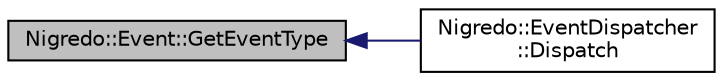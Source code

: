 digraph "Nigredo::Event::GetEventType"
{
  edge [fontname="Helvetica",fontsize="10",labelfontname="Helvetica",labelfontsize="10"];
  node [fontname="Helvetica",fontsize="10",shape=record];
  rankdir="LR";
  Node1 [label="Nigredo::Event::GetEventType",height=0.2,width=0.4,color="black", fillcolor="grey75", style="filled" fontcolor="black"];
  Node1 -> Node2 [dir="back",color="midnightblue",fontsize="10",style="solid",fontname="Helvetica"];
  Node2 [label="Nigredo::EventDispatcher\l::Dispatch",height=0.2,width=0.4,color="black", fillcolor="white", style="filled",URL="$class_nigredo_1_1_event_dispatcher.html#ac83bcf8668627f5e466a4de08145b977"];
}
